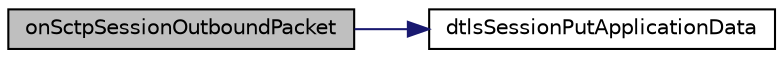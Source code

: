 digraph "onSctpSessionOutboundPacket"
{
 // LATEX_PDF_SIZE
  edge [fontname="Helvetica",fontsize="10",labelfontname="Helvetica",labelfontsize="10"];
  node [fontname="Helvetica",fontsize="10",shape=record];
  rankdir="LR";
  Node1 [label="onSctpSessionOutboundPacket",height=0.2,width=0.4,color="black", fillcolor="grey75", style="filled", fontcolor="black",tooltip=" "];
  Node1 -> Node2 [color="midnightblue",fontsize="10",style="solid",fontname="Helvetica"];
  Node2 [label="dtlsSessionPutApplicationData",height=0.2,width=0.4,color="black", fillcolor="white", style="filled",URL="$Dtls_8h.html#ad3b6d661f7cb0ec209c19713d499febe",tooltip=" "];
}
